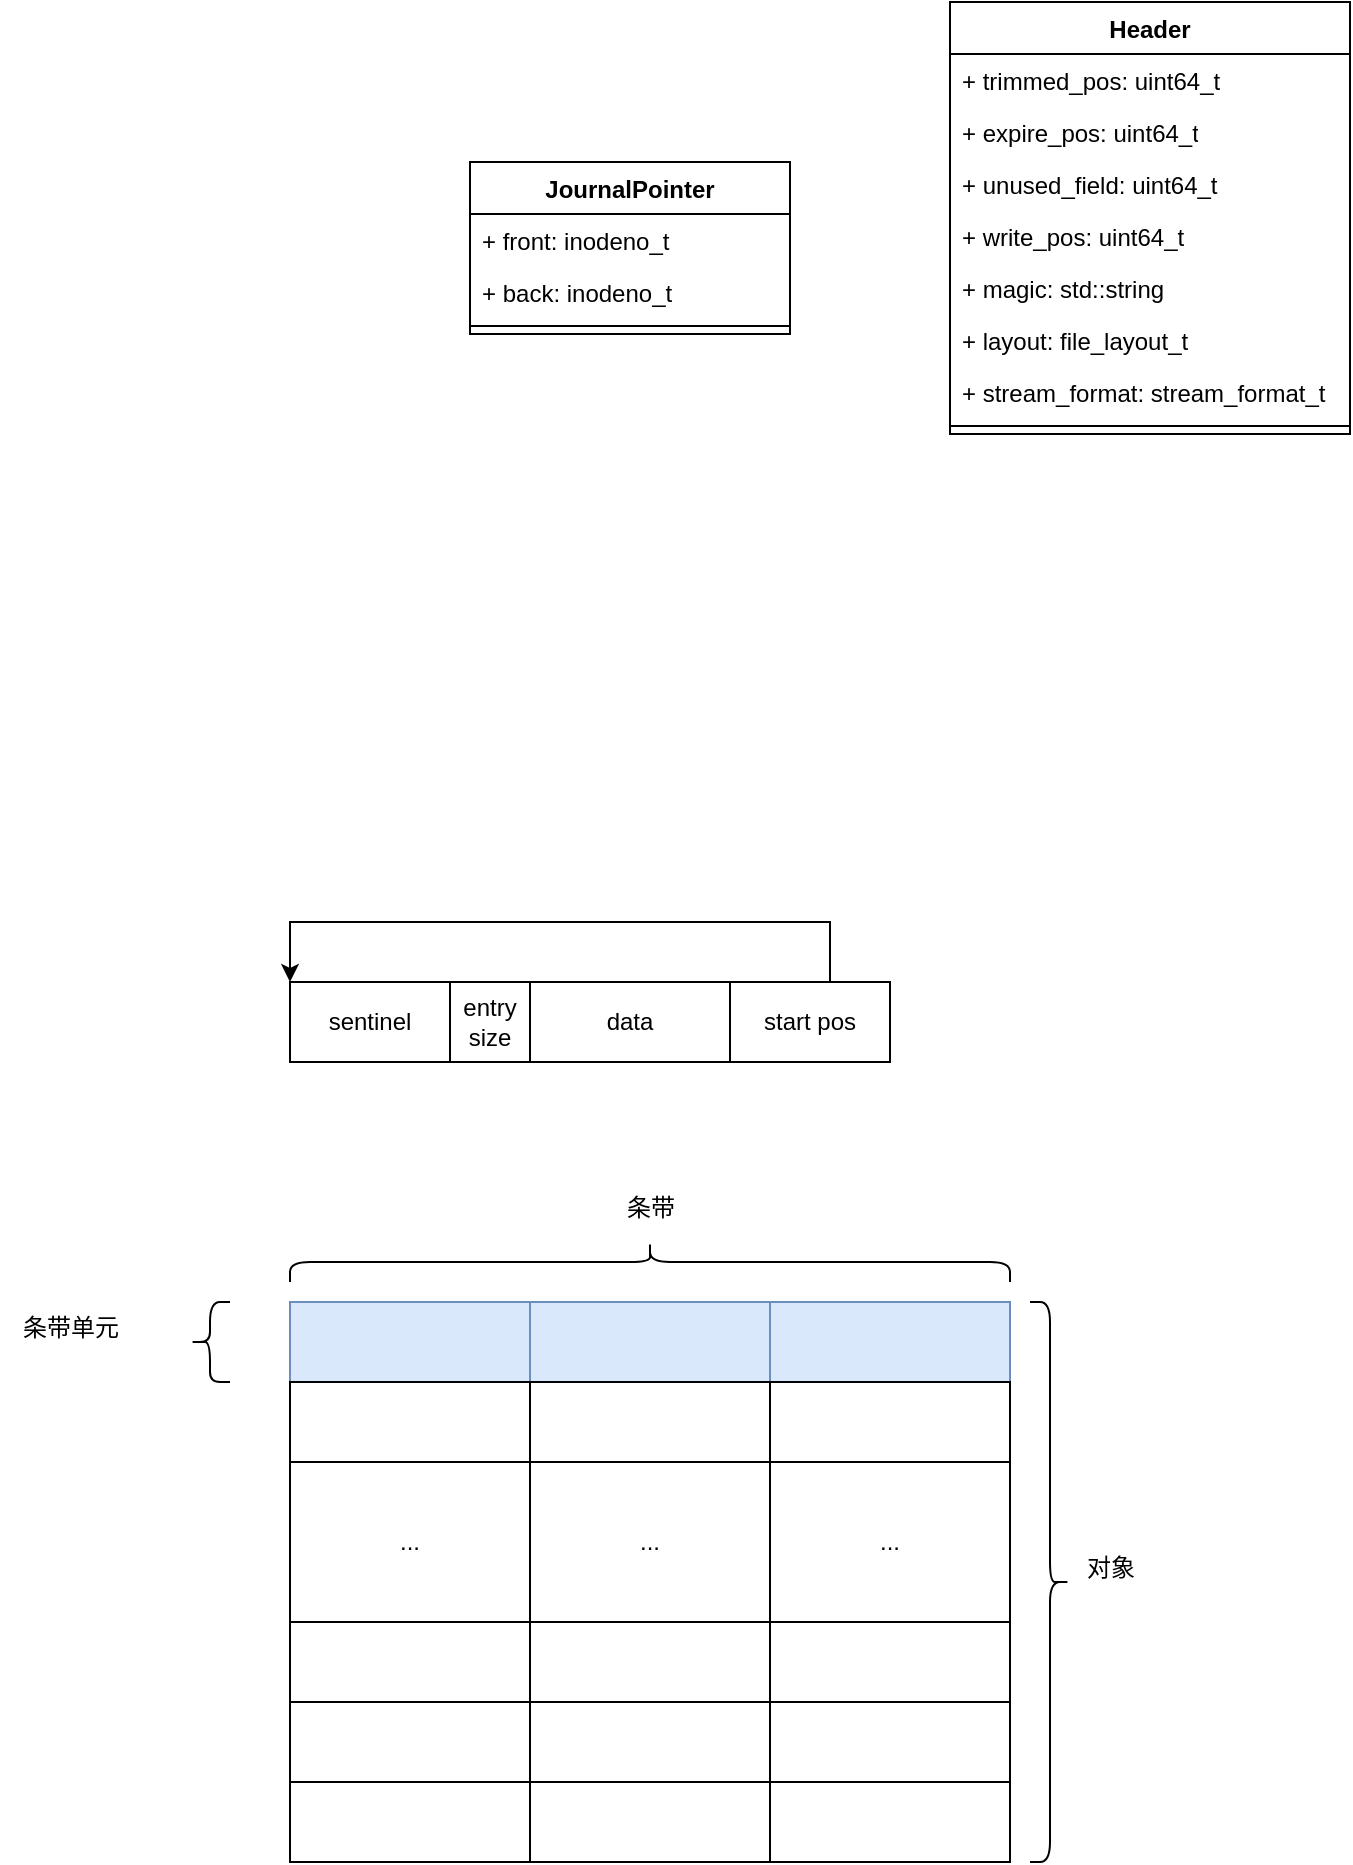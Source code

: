 <mxfile version="27.0.9">
  <diagram name="日志" id="AQBK7dn-0XNJKVbFLS9Y">
    <mxGraphModel dx="1042" dy="563" grid="1" gridSize="10" guides="1" tooltips="1" connect="1" arrows="1" fold="1" page="1" pageScale="1" pageWidth="2339" pageHeight="3300" math="0" shadow="0">
      <root>
        <mxCell id="0" />
        <mxCell id="1" parent="0" />
        <mxCell id="pTsMvdLFqEAQfoQsYleC-1" value="JournalPointer" style="swimlane;fontStyle=1;align=center;verticalAlign=top;childLayout=stackLayout;horizontal=1;startSize=26;horizontalStack=0;resizeParent=1;resizeParentMax=0;resizeLast=0;collapsible=1;marginBottom=0;whiteSpace=wrap;html=1;" parent="1" vertex="1">
          <mxGeometry x="290" y="110" width="160" height="86" as="geometry" />
        </mxCell>
        <mxCell id="pTsMvdLFqEAQfoQsYleC-10" value="+ front: inodeno_t" style="text;strokeColor=none;fillColor=none;align=left;verticalAlign=top;spacingLeft=4;spacingRight=4;overflow=hidden;rotatable=0;points=[[0,0.5],[1,0.5]];portConstraint=eastwest;whiteSpace=wrap;html=1;" parent="pTsMvdLFqEAQfoQsYleC-1" vertex="1">
          <mxGeometry y="26" width="160" height="26" as="geometry" />
        </mxCell>
        <mxCell id="pTsMvdLFqEAQfoQsYleC-2" value="+ back: inodeno_t" style="text;strokeColor=none;fillColor=none;align=left;verticalAlign=top;spacingLeft=4;spacingRight=4;overflow=hidden;rotatable=0;points=[[0,0.5],[1,0.5]];portConstraint=eastwest;whiteSpace=wrap;html=1;" parent="pTsMvdLFqEAQfoQsYleC-1" vertex="1">
          <mxGeometry y="52" width="160" height="26" as="geometry" />
        </mxCell>
        <mxCell id="pTsMvdLFqEAQfoQsYleC-3" value="" style="line;strokeWidth=1;fillColor=none;align=left;verticalAlign=middle;spacingTop=-1;spacingLeft=3;spacingRight=3;rotatable=0;labelPosition=right;points=[];portConstraint=eastwest;strokeColor=inherit;" parent="pTsMvdLFqEAQfoQsYleC-1" vertex="1">
          <mxGeometry y="78" width="160" height="8" as="geometry" />
        </mxCell>
        <mxCell id="pTsMvdLFqEAQfoQsYleC-11" value="Header" style="swimlane;fontStyle=1;align=center;verticalAlign=top;childLayout=stackLayout;horizontal=1;startSize=26;horizontalStack=0;resizeParent=1;resizeParentMax=0;resizeLast=0;collapsible=1;marginBottom=0;whiteSpace=wrap;html=1;" parent="1" vertex="1">
          <mxGeometry x="530" y="30" width="200" height="216" as="geometry" />
        </mxCell>
        <mxCell id="pTsMvdLFqEAQfoQsYleC-12" value="+ trimmed_pos: uint64_t" style="text;strokeColor=none;fillColor=none;align=left;verticalAlign=top;spacingLeft=4;spacingRight=4;overflow=hidden;rotatable=0;points=[[0,0.5],[1,0.5]];portConstraint=eastwest;whiteSpace=wrap;html=1;" parent="pTsMvdLFqEAQfoQsYleC-11" vertex="1">
          <mxGeometry y="26" width="200" height="26" as="geometry" />
        </mxCell>
        <mxCell id="pTsMvdLFqEAQfoQsYleC-15" value="+ expire_pos: uint64_t" style="text;strokeColor=none;fillColor=none;align=left;verticalAlign=top;spacingLeft=4;spacingRight=4;overflow=hidden;rotatable=0;points=[[0,0.5],[1,0.5]];portConstraint=eastwest;whiteSpace=wrap;html=1;" parent="pTsMvdLFqEAQfoQsYleC-11" vertex="1">
          <mxGeometry y="52" width="200" height="26" as="geometry" />
        </mxCell>
        <mxCell id="pTsMvdLFqEAQfoQsYleC-16" value="+ unused_field: uint64_t" style="text;strokeColor=none;fillColor=none;align=left;verticalAlign=top;spacingLeft=4;spacingRight=4;overflow=hidden;rotatable=0;points=[[0,0.5],[1,0.5]];portConstraint=eastwest;whiteSpace=wrap;html=1;" parent="pTsMvdLFqEAQfoQsYleC-11" vertex="1">
          <mxGeometry y="78" width="200" height="26" as="geometry" />
        </mxCell>
        <mxCell id="pTsMvdLFqEAQfoQsYleC-17" value="+ write_pos: uint64_t" style="text;strokeColor=none;fillColor=none;align=left;verticalAlign=top;spacingLeft=4;spacingRight=4;overflow=hidden;rotatable=0;points=[[0,0.5],[1,0.5]];portConstraint=eastwest;whiteSpace=wrap;html=1;" parent="pTsMvdLFqEAQfoQsYleC-11" vertex="1">
          <mxGeometry y="104" width="200" height="26" as="geometry" />
        </mxCell>
        <mxCell id="pTsMvdLFqEAQfoQsYleC-18" value="+ magic: std::string" style="text;strokeColor=none;fillColor=none;align=left;verticalAlign=top;spacingLeft=4;spacingRight=4;overflow=hidden;rotatable=0;points=[[0,0.5],[1,0.5]];portConstraint=eastwest;whiteSpace=wrap;html=1;" parent="pTsMvdLFqEAQfoQsYleC-11" vertex="1">
          <mxGeometry y="130" width="200" height="26" as="geometry" />
        </mxCell>
        <mxCell id="pTsMvdLFqEAQfoQsYleC-19" value="+ layout: file_layout_t" style="text;strokeColor=none;fillColor=none;align=left;verticalAlign=top;spacingLeft=4;spacingRight=4;overflow=hidden;rotatable=0;points=[[0,0.5],[1,0.5]];portConstraint=eastwest;whiteSpace=wrap;html=1;" parent="pTsMvdLFqEAQfoQsYleC-11" vertex="1">
          <mxGeometry y="156" width="200" height="26" as="geometry" />
        </mxCell>
        <mxCell id="pTsMvdLFqEAQfoQsYleC-20" value="+ stream_format: stream_format_t" style="text;strokeColor=none;fillColor=none;align=left;verticalAlign=top;spacingLeft=4;spacingRight=4;overflow=hidden;rotatable=0;points=[[0,0.5],[1,0.5]];portConstraint=eastwest;whiteSpace=wrap;html=1;" parent="pTsMvdLFqEAQfoQsYleC-11" vertex="1">
          <mxGeometry y="182" width="200" height="26" as="geometry" />
        </mxCell>
        <mxCell id="pTsMvdLFqEAQfoQsYleC-14" value="" style="line;strokeWidth=1;fillColor=none;align=left;verticalAlign=middle;spacingTop=-1;spacingLeft=3;spacingRight=3;rotatable=0;labelPosition=right;points=[];portConstraint=eastwest;strokeColor=inherit;" parent="pTsMvdLFqEAQfoQsYleC-11" vertex="1">
          <mxGeometry y="208" width="200" height="8" as="geometry" />
        </mxCell>
        <mxCell id="gXGkx-9GyTH6iZ8PwhaR-1" value="data" style="rounded=0;whiteSpace=wrap;html=1;" vertex="1" parent="1">
          <mxGeometry x="320" y="520" width="100" height="40" as="geometry" />
        </mxCell>
        <mxCell id="gXGkx-9GyTH6iZ8PwhaR-2" value="entry size" style="rounded=0;whiteSpace=wrap;html=1;" vertex="1" parent="1">
          <mxGeometry x="280" y="520" width="40" height="40" as="geometry" />
        </mxCell>
        <mxCell id="gXGkx-9GyTH6iZ8PwhaR-4" style="edgeStyle=orthogonalEdgeStyle;rounded=0;orthogonalLoop=1;jettySize=auto;html=1;entryX=0;entryY=0;entryDx=0;entryDy=0;" edge="1" parent="1" source="gXGkx-9GyTH6iZ8PwhaR-3" target="gXGkx-9GyTH6iZ8PwhaR-6">
          <mxGeometry relative="1" as="geometry">
            <Array as="points">
              <mxPoint x="470" y="490" />
              <mxPoint x="200" y="490" />
            </Array>
          </mxGeometry>
        </mxCell>
        <mxCell id="gXGkx-9GyTH6iZ8PwhaR-3" value="start pos" style="rounded=0;whiteSpace=wrap;html=1;" vertex="1" parent="1">
          <mxGeometry x="420" y="520" width="80" height="40" as="geometry" />
        </mxCell>
        <mxCell id="gXGkx-9GyTH6iZ8PwhaR-6" value="sentinel" style="rounded=0;whiteSpace=wrap;html=1;" vertex="1" parent="1">
          <mxGeometry x="200" y="520" width="80" height="40" as="geometry" />
        </mxCell>
        <mxCell id="gXGkx-9GyTH6iZ8PwhaR-9" value="" style="rounded=0;whiteSpace=wrap;html=1;verticalAlign=middle;" vertex="1" parent="1">
          <mxGeometry x="200" y="680" width="120" height="280" as="geometry" />
        </mxCell>
        <mxCell id="gXGkx-9GyTH6iZ8PwhaR-10" value="" style="rounded=0;whiteSpace=wrap;html=1;fillColor=#dae8fc;strokeColor=#6c8ebf;" vertex="1" parent="1">
          <mxGeometry x="200" y="680" width="120" height="40" as="geometry" />
        </mxCell>
        <mxCell id="gXGkx-9GyTH6iZ8PwhaR-11" value="" style="rounded=0;whiteSpace=wrap;html=1;" vertex="1" parent="1">
          <mxGeometry x="200" y="720" width="120" height="40" as="geometry" />
        </mxCell>
        <mxCell id="gXGkx-9GyTH6iZ8PwhaR-12" value="" style="rounded=0;whiteSpace=wrap;html=1;" vertex="1" parent="1">
          <mxGeometry x="200" y="920" width="120" height="40" as="geometry" />
        </mxCell>
        <mxCell id="gXGkx-9GyTH6iZ8PwhaR-13" value="" style="rounded=0;whiteSpace=wrap;html=1;" vertex="1" parent="1">
          <mxGeometry x="200" y="880" width="120" height="40" as="geometry" />
        </mxCell>
        <mxCell id="gXGkx-9GyTH6iZ8PwhaR-14" value="" style="rounded=0;whiteSpace=wrap;html=1;" vertex="1" parent="1">
          <mxGeometry x="200" y="840" width="120" height="40" as="geometry" />
        </mxCell>
        <mxCell id="gXGkx-9GyTH6iZ8PwhaR-16" value="..." style="rounded=0;whiteSpace=wrap;html=1;" vertex="1" parent="1">
          <mxGeometry x="200" y="760" width="120" height="80" as="geometry" />
        </mxCell>
        <mxCell id="gXGkx-9GyTH6iZ8PwhaR-17" value="" style="rounded=0;whiteSpace=wrap;html=1;verticalAlign=middle;" vertex="1" parent="1">
          <mxGeometry x="320" y="680" width="120" height="280" as="geometry" />
        </mxCell>
        <mxCell id="gXGkx-9GyTH6iZ8PwhaR-18" value="" style="rounded=0;whiteSpace=wrap;html=1;fillColor=#dae8fc;strokeColor=#6c8ebf;" vertex="1" parent="1">
          <mxGeometry x="320" y="680" width="120" height="40" as="geometry" />
        </mxCell>
        <mxCell id="gXGkx-9GyTH6iZ8PwhaR-19" value="" style="rounded=0;whiteSpace=wrap;html=1;" vertex="1" parent="1">
          <mxGeometry x="320" y="720" width="120" height="40" as="geometry" />
        </mxCell>
        <mxCell id="gXGkx-9GyTH6iZ8PwhaR-20" value="" style="rounded=0;whiteSpace=wrap;html=1;" vertex="1" parent="1">
          <mxGeometry x="320" y="920" width="120" height="40" as="geometry" />
        </mxCell>
        <mxCell id="gXGkx-9GyTH6iZ8PwhaR-21" value="" style="rounded=0;whiteSpace=wrap;html=1;" vertex="1" parent="1">
          <mxGeometry x="320" y="880" width="120" height="40" as="geometry" />
        </mxCell>
        <mxCell id="gXGkx-9GyTH6iZ8PwhaR-22" value="" style="rounded=0;whiteSpace=wrap;html=1;" vertex="1" parent="1">
          <mxGeometry x="320" y="840" width="120" height="40" as="geometry" />
        </mxCell>
        <mxCell id="gXGkx-9GyTH6iZ8PwhaR-23" value="..." style="rounded=0;whiteSpace=wrap;html=1;" vertex="1" parent="1">
          <mxGeometry x="320" y="760" width="120" height="80" as="geometry" />
        </mxCell>
        <mxCell id="gXGkx-9GyTH6iZ8PwhaR-24" value="" style="rounded=0;whiteSpace=wrap;html=1;verticalAlign=middle;" vertex="1" parent="1">
          <mxGeometry x="440" y="680" width="120" height="280" as="geometry" />
        </mxCell>
        <mxCell id="gXGkx-9GyTH6iZ8PwhaR-25" value="" style="rounded=0;whiteSpace=wrap;html=1;fillColor=#dae8fc;strokeColor=#6c8ebf;" vertex="1" parent="1">
          <mxGeometry x="440" y="680" width="120" height="40" as="geometry" />
        </mxCell>
        <mxCell id="gXGkx-9GyTH6iZ8PwhaR-26" value="" style="rounded=0;whiteSpace=wrap;html=1;" vertex="1" parent="1">
          <mxGeometry x="440" y="720" width="120" height="40" as="geometry" />
        </mxCell>
        <mxCell id="gXGkx-9GyTH6iZ8PwhaR-27" value="" style="rounded=0;whiteSpace=wrap;html=1;" vertex="1" parent="1">
          <mxGeometry x="440" y="920" width="120" height="40" as="geometry" />
        </mxCell>
        <mxCell id="gXGkx-9GyTH6iZ8PwhaR-28" value="" style="rounded=0;whiteSpace=wrap;html=1;" vertex="1" parent="1">
          <mxGeometry x="440" y="880" width="120" height="40" as="geometry" />
        </mxCell>
        <mxCell id="gXGkx-9GyTH6iZ8PwhaR-29" value="" style="rounded=0;whiteSpace=wrap;html=1;" vertex="1" parent="1">
          <mxGeometry x="440" y="840" width="120" height="40" as="geometry" />
        </mxCell>
        <mxCell id="gXGkx-9GyTH6iZ8PwhaR-30" value="..." style="rounded=0;whiteSpace=wrap;html=1;" vertex="1" parent="1">
          <mxGeometry x="440" y="760" width="120" height="80" as="geometry" />
        </mxCell>
        <mxCell id="gXGkx-9GyTH6iZ8PwhaR-31" value="" style="shape=curlyBracket;whiteSpace=wrap;html=1;rounded=1;labelPosition=left;verticalLabelPosition=middle;align=right;verticalAlign=middle;" vertex="1" parent="1">
          <mxGeometry x="150" y="680" width="20" height="40" as="geometry" />
        </mxCell>
        <mxCell id="gXGkx-9GyTH6iZ8PwhaR-32" value="条带单元" style="text;html=1;align=center;verticalAlign=middle;resizable=0;points=[];autosize=1;strokeColor=none;fillColor=none;" vertex="1" parent="1">
          <mxGeometry x="55" y="678" width="70" height="30" as="geometry" />
        </mxCell>
        <mxCell id="gXGkx-9GyTH6iZ8PwhaR-33" value="" style="shape=curlyBracket;whiteSpace=wrap;html=1;rounded=1;labelPosition=left;verticalLabelPosition=middle;align=right;verticalAlign=middle;rotation=-180;" vertex="1" parent="1">
          <mxGeometry x="570" y="680" width="20" height="280" as="geometry" />
        </mxCell>
        <mxCell id="gXGkx-9GyTH6iZ8PwhaR-34" value="对象" style="text;html=1;align=center;verticalAlign=middle;resizable=0;points=[];autosize=1;strokeColor=none;fillColor=none;" vertex="1" parent="1">
          <mxGeometry x="585" y="798" width="50" height="30" as="geometry" />
        </mxCell>
        <mxCell id="gXGkx-9GyTH6iZ8PwhaR-35" value="" style="shape=curlyBracket;whiteSpace=wrap;html=1;rounded=1;labelPosition=left;verticalLabelPosition=middle;align=right;verticalAlign=middle;rotation=90;" vertex="1" parent="1">
          <mxGeometry x="370" y="480" width="20" height="360" as="geometry" />
        </mxCell>
        <mxCell id="gXGkx-9GyTH6iZ8PwhaR-36" value="条带" style="text;html=1;align=center;verticalAlign=middle;resizable=0;points=[];autosize=1;strokeColor=none;fillColor=none;" vertex="1" parent="1">
          <mxGeometry x="355" y="618" width="50" height="30" as="geometry" />
        </mxCell>
      </root>
    </mxGraphModel>
  </diagram>
</mxfile>
